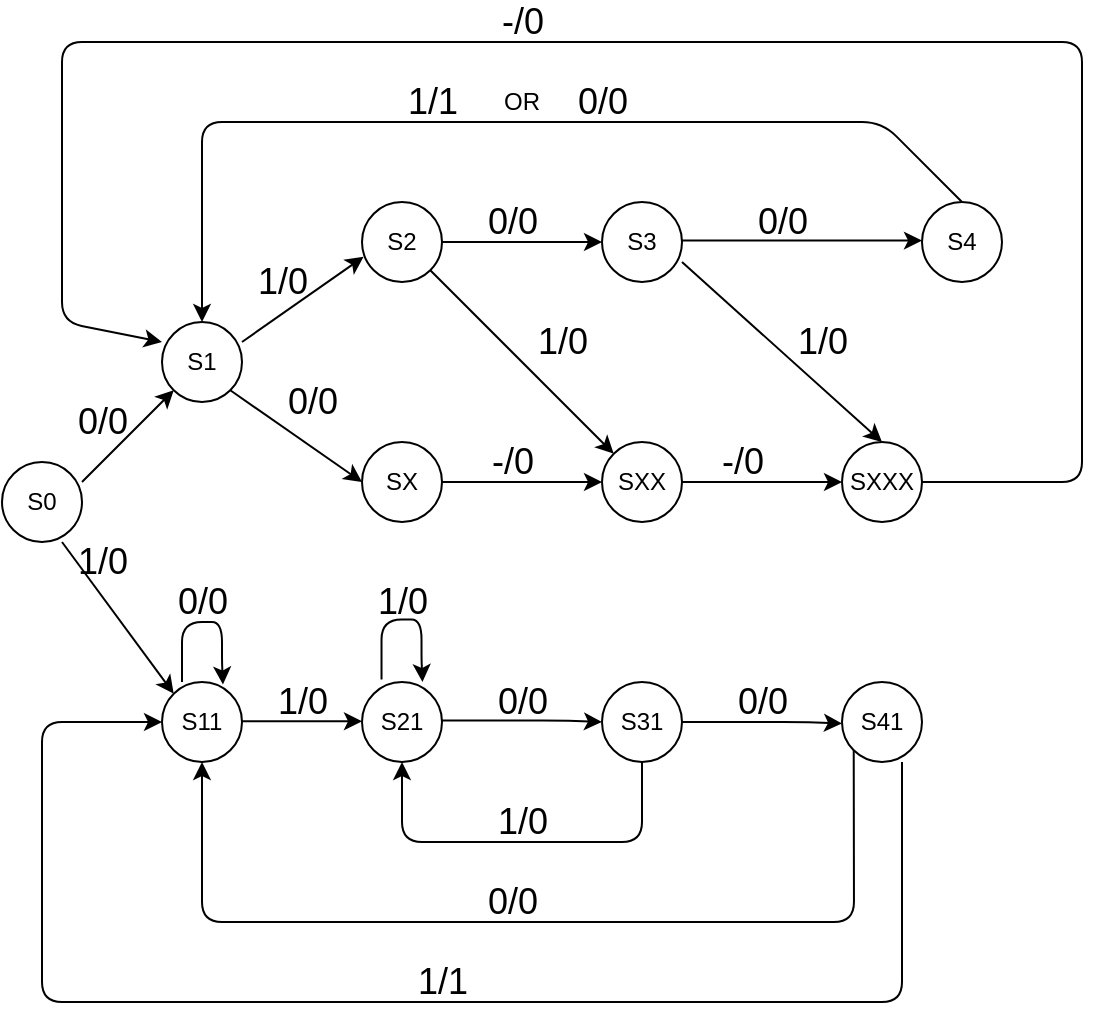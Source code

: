 <mxfile version="13.9.9" type="device"><diagram id="j3Iji4SmeT8SCBbMvSNZ" name="Pagina-1"><mxGraphModel dx="1264" dy="592" grid="1" gridSize="10" guides="1" tooltips="1" connect="1" arrows="1" fold="1" page="1" pageScale="1" pageWidth="850" pageHeight="1100" math="0" shadow="0"><root><mxCell id="0"/><mxCell id="1" parent="0"/><mxCell id="K40cKOs47L8BCfefqVKE-7" value="S0" style="ellipse;whiteSpace=wrap;html=1;aspect=fixed;" parent="1" vertex="1"><mxGeometry x="100" y="330" width="40" height="40" as="geometry"/></mxCell><mxCell id="K40cKOs47L8BCfefqVKE-8" value="S1" style="ellipse;whiteSpace=wrap;html=1;aspect=fixed;" parent="1" vertex="1"><mxGeometry x="180" y="260" width="40" height="40" as="geometry"/></mxCell><mxCell id="K40cKOs47L8BCfefqVKE-9" value="" style="endArrow=classic;html=1;entryX=0;entryY=1;entryDx=0;entryDy=0;" parent="1" target="K40cKOs47L8BCfefqVKE-8" edge="1"><mxGeometry width="50" height="50" relative="1" as="geometry"><mxPoint x="140" y="340" as="sourcePoint"/><mxPoint x="180" y="305" as="targetPoint"/></mxGeometry></mxCell><mxCell id="K40cKOs47L8BCfefqVKE-11" value="&lt;font style=&quot;font-size: 18px&quot;&gt;0/0&lt;/font&gt;" style="text;html=1;align=center;verticalAlign=middle;resizable=0;points=[];autosize=1;" parent="1" vertex="1"><mxGeometry x="130" y="300" width="40" height="20" as="geometry"/></mxCell><mxCell id="K40cKOs47L8BCfefqVKE-12" value="S2" style="ellipse;whiteSpace=wrap;html=1;aspect=fixed;" parent="1" vertex="1"><mxGeometry x="280" y="200" width="40" height="40" as="geometry"/></mxCell><mxCell id="K40cKOs47L8BCfefqVKE-13" value="SX" style="ellipse;whiteSpace=wrap;html=1;aspect=fixed;" parent="1" vertex="1"><mxGeometry x="280" y="320" width="40" height="40" as="geometry"/></mxCell><mxCell id="K40cKOs47L8BCfefqVKE-14" value="" style="endArrow=classic;html=1;entryX=0.02;entryY=0.685;entryDx=0;entryDy=0;entryPerimeter=0;" parent="1" target="K40cKOs47L8BCfefqVKE-12" edge="1"><mxGeometry width="50" height="50" relative="1" as="geometry"><mxPoint x="220" y="270" as="sourcePoint"/><mxPoint x="270" y="220" as="targetPoint"/></mxGeometry></mxCell><mxCell id="K40cKOs47L8BCfefqVKE-15" value="" style="endArrow=classic;html=1;exitX=1;exitY=1;exitDx=0;exitDy=0;entryX=0;entryY=0.5;entryDx=0;entryDy=0;" parent="1" source="K40cKOs47L8BCfefqVKE-8" target="K40cKOs47L8BCfefqVKE-13" edge="1"><mxGeometry width="50" height="50" relative="1" as="geometry"><mxPoint x="310" y="410" as="sourcePoint"/><mxPoint x="360" y="360" as="targetPoint"/></mxGeometry></mxCell><mxCell id="K40cKOs47L8BCfefqVKE-16" value="&lt;font style=&quot;font-size: 18px&quot;&gt;1/0&lt;/font&gt;" style="text;html=1;align=center;verticalAlign=middle;resizable=0;points=[];autosize=1;rotation=0;" parent="1" vertex="1"><mxGeometry x="220" y="230" width="40" height="20" as="geometry"/></mxCell><mxCell id="K40cKOs47L8BCfefqVKE-17" value="&lt;font style=&quot;font-size: 18px&quot;&gt;0/0&lt;/font&gt;" style="text;html=1;align=center;verticalAlign=middle;resizable=0;points=[];autosize=1;rotation=0;" parent="1" vertex="1"><mxGeometry x="235" y="290" width="40" height="20" as="geometry"/></mxCell><mxCell id="K40cKOs47L8BCfefqVKE-18" value="S3" style="ellipse;whiteSpace=wrap;html=1;aspect=fixed;" parent="1" vertex="1"><mxGeometry x="400" y="200" width="40" height="40" as="geometry"/></mxCell><mxCell id="K40cKOs47L8BCfefqVKE-19" value="" style="endArrow=classic;html=1;entryX=0;entryY=0.5;entryDx=0;entryDy=0;" parent="1" target="K40cKOs47L8BCfefqVKE-18" edge="1"><mxGeometry width="50" height="50" relative="1" as="geometry"><mxPoint x="320" y="220" as="sourcePoint"/><mxPoint x="370" y="170" as="targetPoint"/></mxGeometry></mxCell><mxCell id="K40cKOs47L8BCfefqVKE-20" value="&lt;font style=&quot;font-size: 18px&quot;&gt;0/0&lt;/font&gt;" style="text;html=1;align=center;verticalAlign=middle;resizable=0;points=[];autosize=1;rotation=0;" parent="1" vertex="1"><mxGeometry x="335" y="200" width="40" height="20" as="geometry"/></mxCell><mxCell id="K40cKOs47L8BCfefqVKE-24" value="SXX" style="ellipse;whiteSpace=wrap;html=1;aspect=fixed;" parent="1" vertex="1"><mxGeometry x="400" y="320" width="40" height="40" as="geometry"/></mxCell><mxCell id="K40cKOs47L8BCfefqVKE-25" value="" style="endArrow=classic;html=1;entryX=0;entryY=0.5;entryDx=0;entryDy=0;" parent="1" target="K40cKOs47L8BCfefqVKE-24" edge="1"><mxGeometry width="50" height="50" relative="1" as="geometry"><mxPoint x="320" y="340" as="sourcePoint"/><mxPoint x="400" y="340" as="targetPoint"/></mxGeometry></mxCell><mxCell id="K40cKOs47L8BCfefqVKE-26" value="&lt;font style=&quot;font-size: 18px&quot;&gt;-/0&lt;/font&gt;" style="text;html=1;align=center;verticalAlign=middle;resizable=0;points=[];autosize=1;rotation=0;" parent="1" vertex="1"><mxGeometry x="335" y="320" width="40" height="20" as="geometry"/></mxCell><mxCell id="K40cKOs47L8BCfefqVKE-27" value="" style="endArrow=classic;html=1;exitX=1;exitY=1;exitDx=0;exitDy=0;entryX=0;entryY=0;entryDx=0;entryDy=0;" parent="1" source="K40cKOs47L8BCfefqVKE-12" target="K40cKOs47L8BCfefqVKE-24" edge="1"><mxGeometry width="50" height="50" relative="1" as="geometry"><mxPoint x="500" y="360" as="sourcePoint"/><mxPoint x="550" y="310" as="targetPoint"/></mxGeometry></mxCell><mxCell id="K40cKOs47L8BCfefqVKE-28" value="&lt;font style=&quot;font-size: 18px&quot;&gt;1/0&lt;/font&gt;" style="text;html=1;align=center;verticalAlign=middle;resizable=0;points=[];autosize=1;rotation=0;" parent="1" vertex="1"><mxGeometry x="360" y="260" width="40" height="20" as="geometry"/></mxCell><mxCell id="K40cKOs47L8BCfefqVKE-29" value="SXXX" style="ellipse;whiteSpace=wrap;html=1;aspect=fixed;" parent="1" vertex="1"><mxGeometry x="520" y="320" width="40" height="40" as="geometry"/></mxCell><mxCell id="K40cKOs47L8BCfefqVKE-30" value="&lt;font style=&quot;font-size: 18px&quot;&gt;-/0&lt;/font&gt;" style="text;html=1;align=center;verticalAlign=middle;resizable=0;points=[];autosize=1;rotation=0;" parent="1" vertex="1"><mxGeometry x="450" y="320" width="40" height="20" as="geometry"/></mxCell><mxCell id="K40cKOs47L8BCfefqVKE-31" value="" style="endArrow=classic;html=1;entryX=0;entryY=0.5;entryDx=0;entryDy=0;" parent="1" edge="1"><mxGeometry width="50" height="50" relative="1" as="geometry"><mxPoint x="440" y="340" as="sourcePoint"/><mxPoint x="520" y="340" as="targetPoint"/></mxGeometry></mxCell><mxCell id="K40cKOs47L8BCfefqVKE-33" value="" style="endArrow=classic;html=1;exitX=1;exitY=1;exitDx=0;exitDy=0;entryX=0.5;entryY=0;entryDx=0;entryDy=0;" parent="1" target="K40cKOs47L8BCfefqVKE-29" edge="1"><mxGeometry width="50" height="50" relative="1" as="geometry"><mxPoint x="440.002" y="230.002" as="sourcePoint"/><mxPoint x="535.86" y="315.86" as="targetPoint"/></mxGeometry></mxCell><mxCell id="K40cKOs47L8BCfefqVKE-34" value="&lt;font style=&quot;font-size: 18px&quot;&gt;1/0&lt;/font&gt;" style="text;html=1;align=center;verticalAlign=middle;resizable=0;points=[];autosize=1;rotation=0;" parent="1" vertex="1"><mxGeometry x="490" y="260" width="40" height="20" as="geometry"/></mxCell><mxCell id="K40cKOs47L8BCfefqVKE-35" value="S4" style="ellipse;whiteSpace=wrap;html=1;aspect=fixed;" parent="1" vertex="1"><mxGeometry x="560" y="200" width="40" height="40" as="geometry"/></mxCell><mxCell id="K40cKOs47L8BCfefqVKE-36" value="&lt;font style=&quot;font-size: 18px&quot;&gt;0/0&lt;/font&gt;" style="text;html=1;align=center;verticalAlign=middle;resizable=0;points=[];autosize=1;rotation=0;" parent="1" vertex="1"><mxGeometry x="470" y="200" width="40" height="20" as="geometry"/></mxCell><mxCell id="K40cKOs47L8BCfefqVKE-37" value="" style="endArrow=classic;html=1;" parent="1" edge="1"><mxGeometry width="50" height="50" relative="1" as="geometry"><mxPoint x="440" y="219.31" as="sourcePoint"/><mxPoint x="560" y="219.31" as="targetPoint"/></mxGeometry></mxCell><mxCell id="K40cKOs47L8BCfefqVKE-39" value="" style="endArrow=classic;html=1;entryX=0.5;entryY=0;entryDx=0;entryDy=0;" parent="1" target="K40cKOs47L8BCfefqVKE-8" edge="1"><mxGeometry width="50" height="50" relative="1" as="geometry"><mxPoint x="580" y="200" as="sourcePoint"/><mxPoint x="200" y="240" as="targetPoint"/><Array as="points"><mxPoint x="540" y="160"/><mxPoint x="250" y="160"/><mxPoint x="200" y="160"/></Array></mxGeometry></mxCell><mxCell id="K40cKOs47L8BCfefqVKE-40" value="&lt;font style=&quot;font-size: 18px&quot;&gt;1/1&lt;/font&gt;" style="text;html=1;align=center;verticalAlign=middle;resizable=0;points=[];autosize=1;rotation=0;" parent="1" vertex="1"><mxGeometry x="295" y="140" width="40" height="20" as="geometry"/></mxCell><mxCell id="K40cKOs47L8BCfefqVKE-41" value="OR" style="text;html=1;strokeColor=none;fillColor=none;align=center;verticalAlign=middle;whiteSpace=wrap;rounded=0;" parent="1" vertex="1"><mxGeometry x="340" y="140" width="40" height="20" as="geometry"/></mxCell><mxCell id="K40cKOs47L8BCfefqVKE-42" value="&lt;font style=&quot;font-size: 18px&quot;&gt;0/0&lt;/font&gt;" style="text;html=1;align=center;verticalAlign=middle;resizable=0;points=[];autosize=1;rotation=0;" parent="1" vertex="1"><mxGeometry x="380" y="140" width="40" height="20" as="geometry"/></mxCell><mxCell id="K40cKOs47L8BCfefqVKE-44" value="" style="endArrow=classic;html=1;entryX=0;entryY=0.25;entryDx=0;entryDy=0;entryPerimeter=0;" parent="1" target="K40cKOs47L8BCfefqVKE-8" edge="1"><mxGeometry width="50" height="50" relative="1" as="geometry"><mxPoint x="560" y="340" as="sourcePoint"/><mxPoint x="140" y="290" as="targetPoint"/><Array as="points"><mxPoint x="640" y="340"/><mxPoint x="640" y="120"/><mxPoint x="130" y="120"/><mxPoint x="130" y="230"/><mxPoint x="130" y="260"/></Array></mxGeometry></mxCell><mxCell id="K40cKOs47L8BCfefqVKE-45" value="&lt;font style=&quot;font-size: 18px&quot;&gt;-/0&lt;/font&gt;" style="text;html=1;align=center;verticalAlign=middle;resizable=0;points=[];autosize=1;rotation=0;" parent="1" vertex="1"><mxGeometry x="340" y="100" width="40" height="20" as="geometry"/></mxCell><mxCell id="K40cKOs47L8BCfefqVKE-46" value="S11" style="ellipse;whiteSpace=wrap;html=1;aspect=fixed;" parent="1" vertex="1"><mxGeometry x="180" y="440" width="40" height="40" as="geometry"/></mxCell><mxCell id="K40cKOs47L8BCfefqVKE-47" value="" style="endArrow=classic;html=1;entryX=0;entryY=0;entryDx=0;entryDy=0;" parent="1" target="K40cKOs47L8BCfefqVKE-46" edge="1"><mxGeometry width="50" height="50" relative="1" as="geometry"><mxPoint x="130" y="370" as="sourcePoint"/><mxPoint x="180" y="320" as="targetPoint"/></mxGeometry></mxCell><mxCell id="K40cKOs47L8BCfefqVKE-48" value="&lt;font style=&quot;font-size: 18px&quot;&gt;1/0&lt;/font&gt;" style="text;html=1;align=center;verticalAlign=middle;resizable=0;points=[];autosize=1;rotation=0;" parent="1" vertex="1"><mxGeometry x="130" y="370" width="40" height="20" as="geometry"/></mxCell><mxCell id="K40cKOs47L8BCfefqVKE-49" value="S21" style="ellipse;whiteSpace=wrap;html=1;aspect=fixed;" parent="1" vertex="1"><mxGeometry x="280" y="440" width="40" height="40" as="geometry"/></mxCell><mxCell id="K40cKOs47L8BCfefqVKE-50" value="" style="endArrow=classic;html=1;" parent="1" edge="1"><mxGeometry width="50" height="50" relative="1" as="geometry"><mxPoint x="220" y="459.66" as="sourcePoint"/><mxPoint x="280" y="460" as="targetPoint"/><Array as="points"><mxPoint x="280" y="459.66"/></Array></mxGeometry></mxCell><mxCell id="K40cKOs47L8BCfefqVKE-52" value="&lt;font style=&quot;font-size: 18px&quot;&gt;1/0&lt;/font&gt;" style="text;html=1;align=center;verticalAlign=middle;resizable=0;points=[];autosize=1;rotation=0;" parent="1" vertex="1"><mxGeometry x="230" y="440" width="40" height="20" as="geometry"/></mxCell><mxCell id="K40cKOs47L8BCfefqVKE-56" value="&lt;font style=&quot;font-size: 18px&quot;&gt;0/0&lt;/font&gt;" style="text;html=1;align=center;verticalAlign=middle;resizable=0;points=[];autosize=1;rotation=0;" parent="1" vertex="1"><mxGeometry x="180" y="390" width="40" height="20" as="geometry"/></mxCell><mxCell id="K40cKOs47L8BCfefqVKE-57" value="S31" style="ellipse;whiteSpace=wrap;html=1;aspect=fixed;" parent="1" vertex="1"><mxGeometry x="400" y="440" width="40" height="40" as="geometry"/></mxCell><mxCell id="K40cKOs47L8BCfefqVKE-59" value="" style="endArrow=classic;html=1;entryX=0;entryY=0.5;entryDx=0;entryDy=0;" parent="1" target="K40cKOs47L8BCfefqVKE-57" edge="1"><mxGeometry width="50" height="50" relative="1" as="geometry"><mxPoint x="320" y="459.31" as="sourcePoint"/><mxPoint x="380" y="459.65" as="targetPoint"/><Array as="points"><mxPoint x="380" y="459.31"/></Array></mxGeometry></mxCell><mxCell id="K40cKOs47L8BCfefqVKE-60" value="&lt;font style=&quot;font-size: 18px&quot;&gt;0/0&lt;/font&gt;" style="text;html=1;align=center;verticalAlign=middle;resizable=0;points=[];autosize=1;rotation=0;" parent="1" vertex="1"><mxGeometry x="340" y="440" width="40" height="20" as="geometry"/></mxCell><mxCell id="K40cKOs47L8BCfefqVKE-62" value="S41" style="ellipse;whiteSpace=wrap;html=1;aspect=fixed;" parent="1" vertex="1"><mxGeometry x="520" y="440" width="40" height="40" as="geometry"/></mxCell><mxCell id="K40cKOs47L8BCfefqVKE-63" value="&lt;font style=&quot;font-size: 18px&quot;&gt;0/0&lt;/font&gt;" style="text;html=1;align=center;verticalAlign=middle;resizable=0;points=[];autosize=1;rotation=0;" parent="1" vertex="1"><mxGeometry x="460" y="440" width="40" height="20" as="geometry"/></mxCell><mxCell id="K40cKOs47L8BCfefqVKE-64" value="" style="endArrow=classic;html=1;entryX=0;entryY=0.5;entryDx=0;entryDy=0;" parent="1" edge="1"><mxGeometry width="50" height="50" relative="1" as="geometry"><mxPoint x="440" y="460.0" as="sourcePoint"/><mxPoint x="520" y="460.69" as="targetPoint"/><Array as="points"><mxPoint x="500" y="460.0"/></Array></mxGeometry></mxCell><mxCell id="K40cKOs47L8BCfefqVKE-65" value="" style="endArrow=classic;html=1;entryX=0.762;entryY=0.031;entryDx=0;entryDy=0;entryPerimeter=0;" parent="1" target="K40cKOs47L8BCfefqVKE-46" edge="1"><mxGeometry width="50" height="50" relative="1" as="geometry"><mxPoint x="190" y="440" as="sourcePoint"/><mxPoint x="220" y="450" as="targetPoint"/><Array as="points"><mxPoint x="190" y="410"/><mxPoint x="210" y="410"/><mxPoint x="210" y="430"/></Array></mxGeometry></mxCell><mxCell id="K40cKOs47L8BCfefqVKE-66" value="" style="endArrow=classic;html=1;entryX=0.762;entryY=0.031;entryDx=0;entryDy=0;entryPerimeter=0;" parent="1" edge="1"><mxGeometry width="50" height="50" relative="1" as="geometry"><mxPoint x="289.76" y="438.76" as="sourcePoint"/><mxPoint x="310.24" y="440" as="targetPoint"/><Array as="points"><mxPoint x="289.76" y="408.76"/><mxPoint x="309.76" y="408.76"/><mxPoint x="309.76" y="428.76"/></Array></mxGeometry></mxCell><mxCell id="K40cKOs47L8BCfefqVKE-67" value="&lt;font style=&quot;font-size: 18px&quot;&gt;1/0&lt;/font&gt;" style="text;html=1;align=center;verticalAlign=middle;resizable=0;points=[];autosize=1;rotation=0;" parent="1" vertex="1"><mxGeometry x="280" y="390" width="40" height="20" as="geometry"/></mxCell><mxCell id="K40cKOs47L8BCfefqVKE-68" value="" style="endArrow=classic;html=1;exitX=0.5;exitY=1;exitDx=0;exitDy=0;entryX=0.5;entryY=1;entryDx=0;entryDy=0;" parent="1" source="K40cKOs47L8BCfefqVKE-57" target="K40cKOs47L8BCfefqVKE-49" edge="1"><mxGeometry width="50" height="50" relative="1" as="geometry"><mxPoint x="375" y="560" as="sourcePoint"/><mxPoint x="290" y="520" as="targetPoint"/><Array as="points"><mxPoint x="420" y="520"/><mxPoint x="350" y="520"/><mxPoint x="300" y="520"/></Array></mxGeometry></mxCell><mxCell id="K40cKOs47L8BCfefqVKE-69" value="&lt;font style=&quot;font-size: 18px&quot;&gt;1/0&lt;/font&gt;" style="text;html=1;align=center;verticalAlign=middle;resizable=0;points=[];autosize=1;rotation=0;" parent="1" vertex="1"><mxGeometry x="340" y="500" width="40" height="20" as="geometry"/></mxCell><mxCell id="K40cKOs47L8BCfefqVKE-70" value="" style="endArrow=classic;html=1;exitX=0.75;exitY=1;exitDx=0;exitDy=0;exitPerimeter=0;entryX=0;entryY=0.5;entryDx=0;entryDy=0;" parent="1" source="K40cKOs47L8BCfefqVKE-62" target="K40cKOs47L8BCfefqVKE-46" edge="1"><mxGeometry width="50" height="50" relative="1" as="geometry"><mxPoint x="410" y="540" as="sourcePoint"/><mxPoint x="120" y="470" as="targetPoint"/><Array as="points"><mxPoint x="550" y="600"/><mxPoint x="290" y="600"/><mxPoint x="120" y="600"/><mxPoint x="120" y="460"/></Array></mxGeometry></mxCell><mxCell id="K40cKOs47L8BCfefqVKE-71" value="&lt;font style=&quot;font-size: 18px&quot;&gt;1/1&lt;/font&gt;" style="text;html=1;align=center;verticalAlign=middle;resizable=0;points=[];autosize=1;rotation=0;" parent="1" vertex="1"><mxGeometry x="300" y="580" width="40" height="20" as="geometry"/></mxCell><mxCell id="K40cKOs47L8BCfefqVKE-73" value="" style="endArrow=classic;html=1;exitX=0;exitY=1;exitDx=0;exitDy=0;entryX=0.5;entryY=1;entryDx=0;entryDy=0;" parent="1" source="K40cKOs47L8BCfefqVKE-62" target="K40cKOs47L8BCfefqVKE-46" edge="1"><mxGeometry width="50" height="50" relative="1" as="geometry"><mxPoint x="410" y="540" as="sourcePoint"/><mxPoint x="200" y="510" as="targetPoint"/><Array as="points"><mxPoint x="526" y="560"/><mxPoint x="280" y="560"/><mxPoint x="200" y="560"/></Array></mxGeometry></mxCell><mxCell id="K40cKOs47L8BCfefqVKE-74" value="&lt;font style=&quot;font-size: 18px&quot;&gt;0/0&lt;/font&gt;" style="text;html=1;align=center;verticalAlign=middle;resizable=0;points=[];autosize=1;rotation=0;" parent="1" vertex="1"><mxGeometry x="335" y="540" width="40" height="20" as="geometry"/></mxCell></root></mxGraphModel></diagram></mxfile>